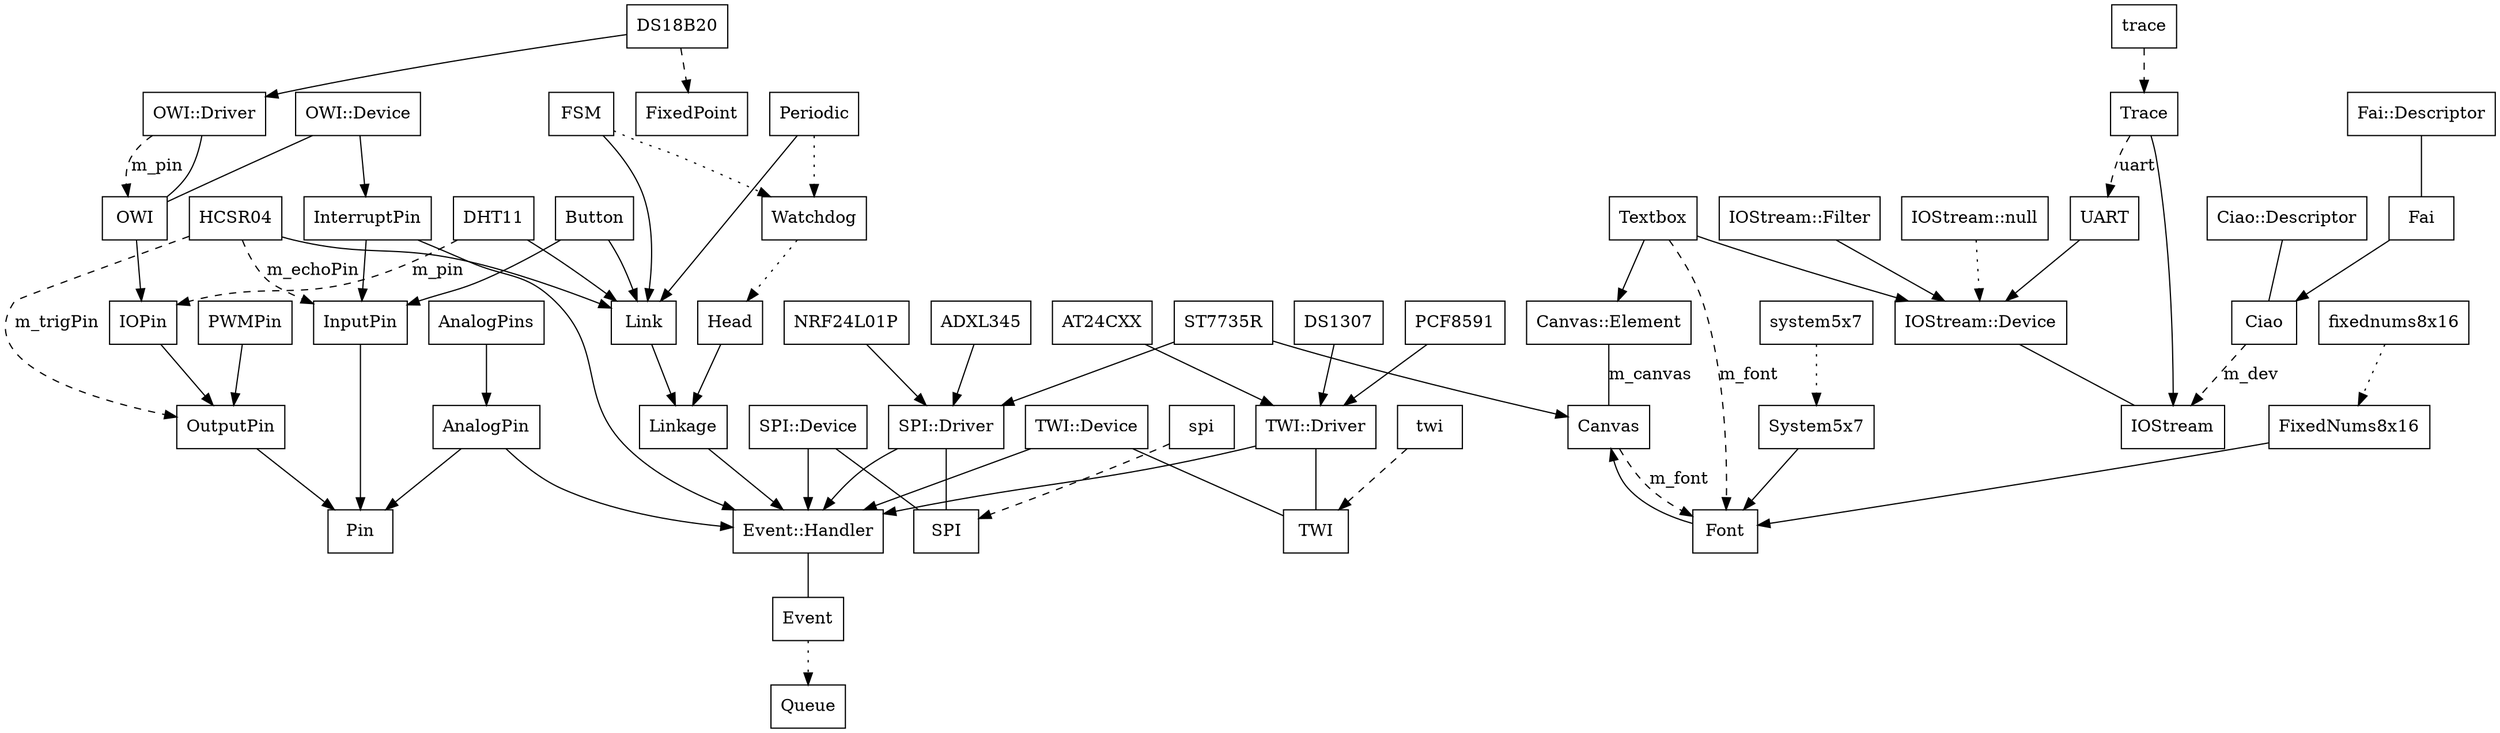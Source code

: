 digraph {

node[shape=box];

"Linkage" -> "Event::Handler";
"Link" -> "Linkage";
"Head" -> "Linkage";

"Event::Handler" -> "Event" [arrowhead=none];
"Event" -> "Queue" [style=dotted];
"Watchdog" -> "Head" [style=dotted];

"Periodic" -> "Link";
"Periodic" -> "Watchdog" [style=dotted];

"FSM" -> "Link";
"FSM" -> "Watchdog" [style=dotted];

"InputPin" -> "Pin";
"InterruptPin" -> "InputPin";
"InterruptPin" -> "Event::Handler";
"OutputPin" -> "Pin";
"PWMPin" -> "OutputPin";
"IOPin" -> "OutputPin";
"AnalogPin" -> "Pin";
"AnalogPin" -> "Event::Handler";
"AnalogPins" -> "AnalogPin";

"Button" -> "InputPin";
"Button" -> "Link";

"Canvas" -> "Font" [style=dashed,label=m_font];
"Font" -> "Canvas";
"system5x7" -> "System5x7" [style=dotted];
"System5x7" -> "Font";
"fixednums8x16" -> "FixedNums8x16" [style=dotted];
"FixedNums8x16" -> "Font";

"Canvas::Element" -> "Canvas" [arrowhead=none,label=m_canvas];
"Textbox" -> "Canvas::Element";
"Textbox" -> "IOStream::Device";
"Textbox" -> "Font" [style=dashed,label=m_font];

"Ciao" -> "IOStream" [style=dashed,label=m_dev];
"Ciao::Descriptor" -> "Ciao" [arrowhead=none];
"Fai" -> "Ciao";
"Fai::Descriptor" -> "Fai" [arrowhead=none];

"trace" -> "Trace" [style=dashed];
"Trace" -> "IOStream";
"Trace" -> "UART" [style=dashed,label=uart];

"IOStream::Device" -> "IOStream" [arrowhead=none];
"IOStream::Filter" -> "IOStream::Device";
"IOStream::null" -> "IOStream::Device" [style=dotted];

"UART" -> "IOStream::Device";

"DHT11" -> "Link";
"DHT11" -> "IOPin" [style=dashed,label=m_pin];
"HCSR04" -> "Link";
"HCSR04" -> "OutputPin" [style=dashed,label=m_trigPin];
"HCSR04" -> "InputPin" [style=dashed,label=m_echoPin];

"OWI" -> "IOPin";
"OWI::Driver" -> "OWI" [arrowhead=none];
"OWI::Driver" -> "OWI" [style=dashed,label=m_pin];
"OWI::Device" -> "OWI" [arrowhead=none];
"OWI::Device" -> "InterruptPin";

"DS18B20" -> "OWI::Driver";
"DS18B20" -> "FixedPoint" [style=dashed];

"spi" -> "SPI" [style=dashed];
"SPI::Driver" -> "SPI" [arrowhead=none];
"SPI::Driver" -> "Event::Handler";
"SPI::Device" -> "SPI" [arrowhead=none];
"SPI::Device" -> "Event::Handler";

"ADXL345" -> "SPI::Driver";
"NRF24L01P" -> "SPI::Driver";
"ST7735R" -> "SPI::Driver";
"ST7735R" -> "Canvas";

"twi" -> "TWI" [style=dashed];
"TWI::Driver" -> "TWI" [arrowhead=none];
"TWI::Driver" -> "Event::Handler";
"TWI::Device" -> "TWI" [arrowhead=none];
"TWI::Device" -> "Event::Handler";

"AT24CXX" -> "TWI::Driver";
"DS1307" -> "TWI::Driver";
"PCF8591" -> "TWI::Driver";
}

